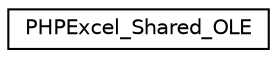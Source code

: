 digraph "Иерархия классов. Графический вид."
{
  edge [fontname="Helvetica",fontsize="10",labelfontname="Helvetica",labelfontsize="10"];
  node [fontname="Helvetica",fontsize="10",shape=record];
  rankdir="LR";
  Node0 [label="PHPExcel_Shared_OLE",height=0.2,width=0.4,color="black", fillcolor="white", style="filled",URL="$class_p_h_p_excel___shared___o_l_e.html"];
}

